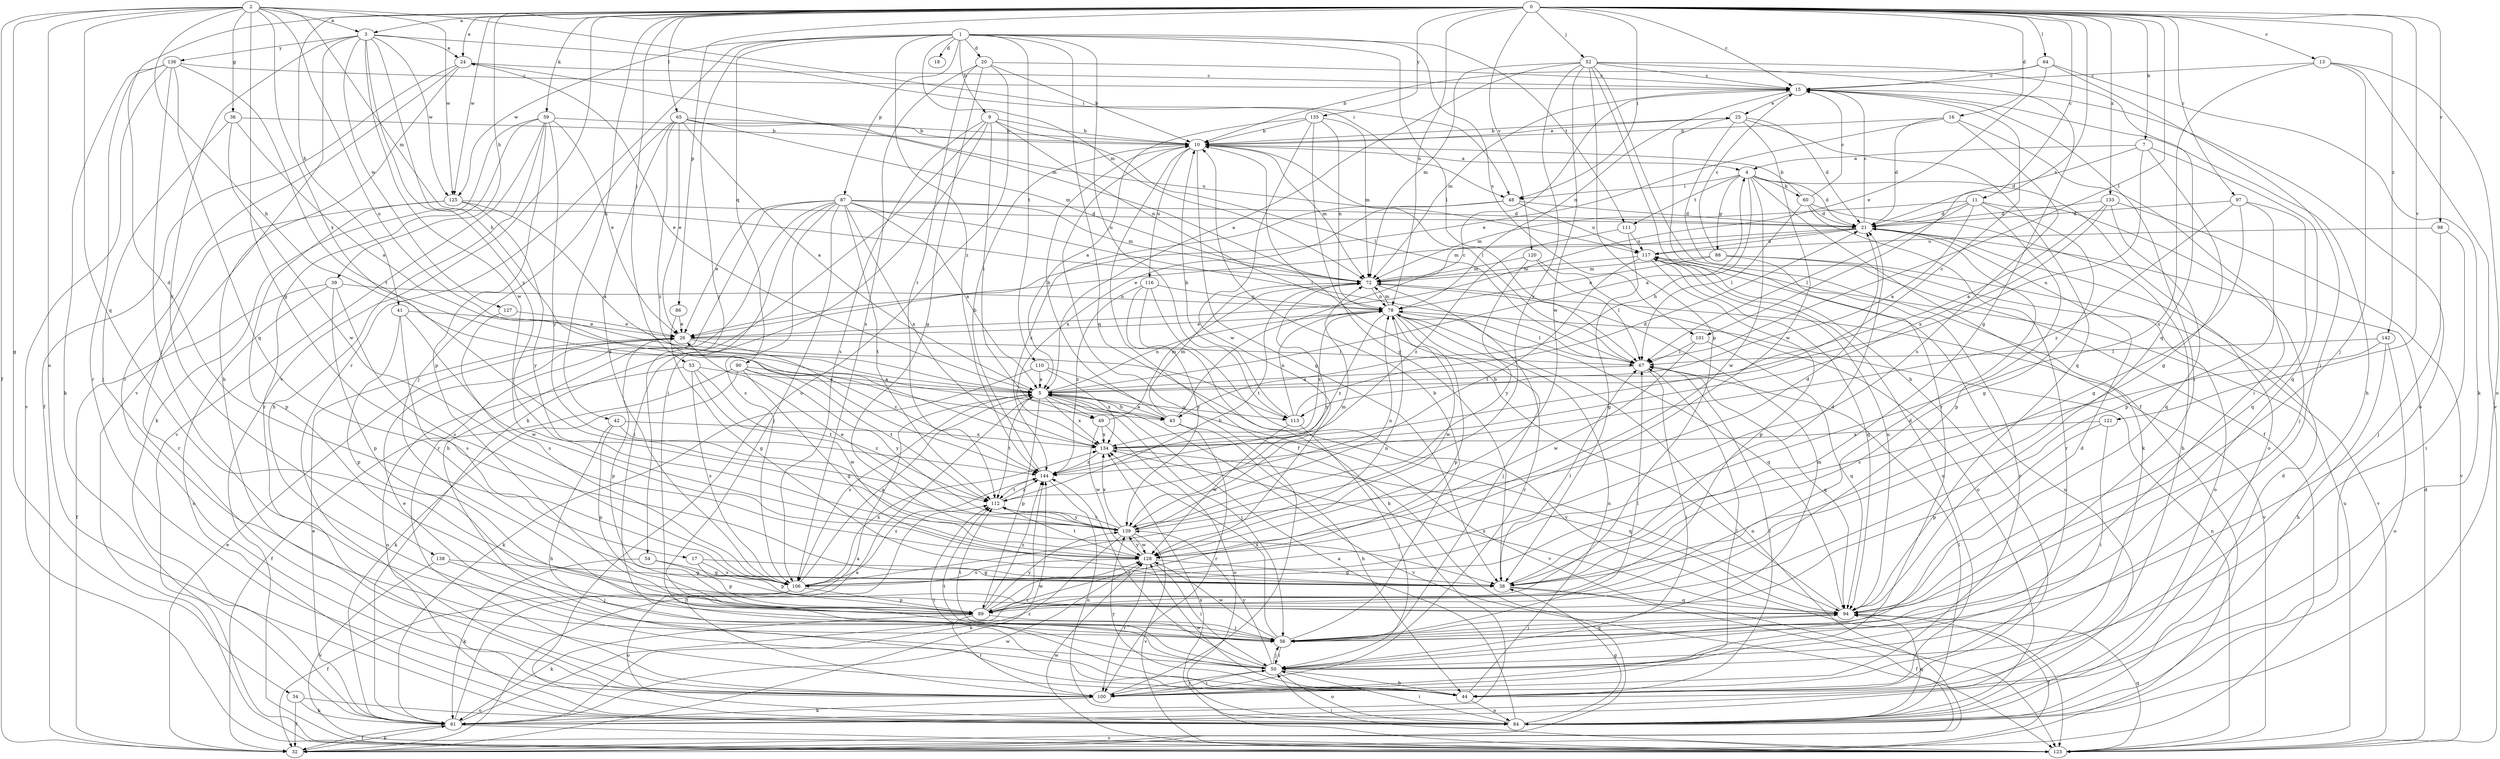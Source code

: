 strict digraph  {
0;
1;
2;
3;
4;
5;
7;
9;
10;
11;
13;
15;
16;
17;
18;
20;
21;
24;
25;
26;
32;
34;
36;
38;
39;
41;
42;
43;
44;
48;
49;
50;
52;
53;
54;
56;
59;
60;
61;
64;
65;
67;
72;
78;
84;
86;
87;
88;
89;
90;
94;
97;
98;
100;
101;
106;
110;
111;
112;
113;
116;
117;
120;
121;
123;
125;
127;
128;
133;
134;
135;
136;
138;
139;
142;
144;
0 -> 3  [label=a];
0 -> 7  [label=b];
0 -> 11  [label=c];
0 -> 13  [label=c];
0 -> 15  [label=c];
0 -> 16  [label=d];
0 -> 17  [label=d];
0 -> 24  [label=e];
0 -> 39  [label=h];
0 -> 41  [label=h];
0 -> 42  [label=h];
0 -> 48  [label=i];
0 -> 52  [label=j];
0 -> 53  [label=j];
0 -> 59  [label=k];
0 -> 64  [label=l];
0 -> 65  [label=l];
0 -> 67  [label=l];
0 -> 78  [label=n];
0 -> 86  [label=p];
0 -> 97  [label=r];
0 -> 98  [label=r];
0 -> 101  [label=s];
0 -> 120  [label=v];
0 -> 121  [label=v];
0 -> 123  [label=v];
0 -> 125  [label=w];
0 -> 133  [label=x];
0 -> 135  [label=y];
0 -> 142  [label=z];
1 -> 9  [label=b];
1 -> 18  [label=d];
1 -> 20  [label=d];
1 -> 54  [label=j];
1 -> 67  [label=l];
1 -> 72  [label=m];
1 -> 87  [label=p];
1 -> 90  [label=q];
1 -> 94  [label=q];
1 -> 100  [label=r];
1 -> 101  [label=s];
1 -> 110  [label=t];
1 -> 111  [label=t];
1 -> 113  [label=u];
1 -> 125  [label=w];
1 -> 144  [label=z];
2 -> 3  [label=a];
2 -> 32  [label=f];
2 -> 34  [label=g];
2 -> 36  [label=g];
2 -> 38  [label=g];
2 -> 43  [label=h];
2 -> 48  [label=i];
2 -> 72  [label=m];
2 -> 84  [label=o];
2 -> 94  [label=q];
2 -> 113  [label=u];
2 -> 125  [label=w];
2 -> 134  [label=x];
3 -> 24  [label=e];
3 -> 43  [label=h];
3 -> 48  [label=i];
3 -> 123  [label=v];
3 -> 125  [label=w];
3 -> 127  [label=w];
3 -> 128  [label=w];
3 -> 136  [label=y];
3 -> 138  [label=y];
3 -> 139  [label=y];
4 -> 21  [label=d];
4 -> 43  [label=h];
4 -> 48  [label=i];
4 -> 60  [label=k];
4 -> 61  [label=k];
4 -> 84  [label=o];
4 -> 88  [label=p];
4 -> 111  [label=t];
4 -> 128  [label=w];
5 -> 4  [label=a];
5 -> 24  [label=e];
5 -> 43  [label=h];
5 -> 49  [label=i];
5 -> 56  [label=j];
5 -> 78  [label=n];
5 -> 89  [label=p];
5 -> 106  [label=s];
5 -> 112  [label=t];
5 -> 113  [label=u];
5 -> 123  [label=v];
5 -> 134  [label=x];
7 -> 4  [label=a];
7 -> 21  [label=d];
7 -> 38  [label=g];
7 -> 94  [label=q];
7 -> 113  [label=u];
9 -> 10  [label=b];
9 -> 49  [label=i];
9 -> 50  [label=i];
9 -> 61  [label=k];
9 -> 67  [label=l];
9 -> 78  [label=n];
9 -> 106  [label=s];
10 -> 4  [label=a];
10 -> 25  [label=e];
10 -> 32  [label=f];
10 -> 38  [label=g];
10 -> 67  [label=l];
10 -> 72  [label=m];
10 -> 116  [label=u];
11 -> 5  [label=a];
11 -> 21  [label=d];
11 -> 38  [label=g];
11 -> 56  [label=j];
11 -> 67  [label=l];
11 -> 72  [label=m];
11 -> 89  [label=p];
13 -> 15  [label=c];
13 -> 56  [label=j];
13 -> 84  [label=o];
13 -> 106  [label=s];
13 -> 123  [label=v];
15 -> 25  [label=e];
15 -> 44  [label=h];
15 -> 50  [label=i];
15 -> 72  [label=m];
15 -> 78  [label=n];
15 -> 84  [label=o];
16 -> 10  [label=b];
16 -> 21  [label=d];
16 -> 26  [label=e];
16 -> 50  [label=i];
16 -> 106  [label=s];
17 -> 38  [label=g];
17 -> 89  [label=p];
17 -> 106  [label=s];
20 -> 10  [label=b];
20 -> 15  [label=c];
20 -> 38  [label=g];
20 -> 84  [label=o];
20 -> 106  [label=s];
20 -> 112  [label=t];
21 -> 15  [label=c];
21 -> 26  [label=e];
21 -> 72  [label=m];
21 -> 117  [label=u];
24 -> 15  [label=c];
24 -> 32  [label=f];
24 -> 44  [label=h];
24 -> 72  [label=m];
24 -> 100  [label=r];
25 -> 10  [label=b];
25 -> 21  [label=d];
25 -> 32  [label=f];
25 -> 94  [label=q];
25 -> 100  [label=r];
25 -> 128  [label=w];
26 -> 67  [label=l];
26 -> 89  [label=p];
26 -> 144  [label=z];
32 -> 5  [label=a];
32 -> 26  [label=e];
32 -> 61  [label=k];
32 -> 78  [label=n];
32 -> 144  [label=z];
34 -> 32  [label=f];
34 -> 61  [label=k];
34 -> 84  [label=o];
36 -> 5  [label=a];
36 -> 10  [label=b];
36 -> 56  [label=j];
36 -> 128  [label=w];
38 -> 21  [label=d];
38 -> 32  [label=f];
38 -> 67  [label=l];
38 -> 94  [label=q];
39 -> 32  [label=f];
39 -> 78  [label=n];
39 -> 84  [label=o];
39 -> 89  [label=p];
39 -> 106  [label=s];
41 -> 26  [label=e];
41 -> 89  [label=p];
41 -> 106  [label=s];
41 -> 128  [label=w];
42 -> 44  [label=h];
42 -> 89  [label=p];
42 -> 134  [label=x];
42 -> 144  [label=z];
43 -> 5  [label=a];
43 -> 10  [label=b];
43 -> 15  [label=c];
43 -> 44  [label=h];
43 -> 72  [label=m];
43 -> 100  [label=r];
44 -> 67  [label=l];
44 -> 78  [label=n];
44 -> 84  [label=o];
44 -> 112  [label=t];
44 -> 117  [label=u];
44 -> 128  [label=w];
44 -> 139  [label=y];
48 -> 21  [label=d];
48 -> 117  [label=u];
48 -> 134  [label=x];
48 -> 144  [label=z];
49 -> 72  [label=m];
49 -> 84  [label=o];
49 -> 128  [label=w];
49 -> 134  [label=x];
50 -> 21  [label=d];
50 -> 26  [label=e];
50 -> 44  [label=h];
50 -> 56  [label=j];
50 -> 84  [label=o];
50 -> 100  [label=r];
50 -> 112  [label=t];
50 -> 139  [label=y];
50 -> 144  [label=z];
52 -> 5  [label=a];
52 -> 15  [label=c];
52 -> 32  [label=f];
52 -> 38  [label=g];
52 -> 44  [label=h];
52 -> 72  [label=m];
52 -> 89  [label=p];
52 -> 94  [label=q];
52 -> 128  [label=w];
52 -> 139  [label=y];
53 -> 5  [label=a];
53 -> 84  [label=o];
53 -> 106  [label=s];
53 -> 112  [label=t];
53 -> 128  [label=w];
54 -> 38  [label=g];
54 -> 61  [label=k];
54 -> 89  [label=p];
56 -> 10  [label=b];
56 -> 50  [label=i];
56 -> 67  [label=l];
56 -> 72  [label=m];
56 -> 94  [label=q];
56 -> 112  [label=t];
56 -> 128  [label=w];
56 -> 134  [label=x];
59 -> 10  [label=b];
59 -> 26  [label=e];
59 -> 44  [label=h];
59 -> 61  [label=k];
59 -> 89  [label=p];
59 -> 100  [label=r];
59 -> 123  [label=v];
59 -> 139  [label=y];
60 -> 10  [label=b];
60 -> 15  [label=c];
60 -> 21  [label=d];
60 -> 44  [label=h];
60 -> 67  [label=l];
60 -> 100  [label=r];
61 -> 5  [label=a];
61 -> 26  [label=e];
61 -> 32  [label=f];
61 -> 123  [label=v];
61 -> 128  [label=w];
61 -> 144  [label=z];
64 -> 10  [label=b];
64 -> 15  [label=c];
64 -> 26  [label=e];
64 -> 50  [label=i];
64 -> 61  [label=k];
65 -> 5  [label=a];
65 -> 10  [label=b];
65 -> 26  [label=e];
65 -> 56  [label=j];
65 -> 72  [label=m];
65 -> 106  [label=s];
65 -> 117  [label=u];
65 -> 144  [label=z];
67 -> 5  [label=a];
67 -> 50  [label=i];
67 -> 94  [label=q];
72 -> 78  [label=n];
72 -> 100  [label=r];
72 -> 112  [label=t];
72 -> 123  [label=v];
72 -> 139  [label=y];
78 -> 26  [label=e];
78 -> 56  [label=j];
78 -> 67  [label=l];
78 -> 72  [label=m];
78 -> 89  [label=p];
78 -> 94  [label=q];
78 -> 128  [label=w];
78 -> 134  [label=x];
78 -> 144  [label=z];
84 -> 5  [label=a];
84 -> 21  [label=d];
84 -> 38  [label=g];
84 -> 50  [label=i];
84 -> 67  [label=l];
84 -> 94  [label=q];
84 -> 117  [label=u];
86 -> 26  [label=e];
86 -> 38  [label=g];
87 -> 5  [label=a];
87 -> 21  [label=d];
87 -> 26  [label=e];
87 -> 44  [label=h];
87 -> 50  [label=i];
87 -> 56  [label=j];
87 -> 67  [label=l];
87 -> 72  [label=m];
87 -> 100  [label=r];
87 -> 106  [label=s];
87 -> 112  [label=t];
87 -> 134  [label=x];
88 -> 15  [label=c];
88 -> 72  [label=m];
88 -> 78  [label=n];
88 -> 84  [label=o];
88 -> 100  [label=r];
88 -> 123  [label=v];
89 -> 21  [label=d];
89 -> 56  [label=j];
89 -> 61  [label=k];
89 -> 100  [label=r];
89 -> 128  [label=w];
89 -> 139  [label=y];
89 -> 144  [label=z];
90 -> 5  [label=a];
90 -> 32  [label=f];
90 -> 38  [label=g];
90 -> 61  [label=k];
90 -> 112  [label=t];
90 -> 139  [label=y];
94 -> 10  [label=b];
94 -> 32  [label=f];
94 -> 56  [label=j];
94 -> 117  [label=u];
94 -> 134  [label=x];
97 -> 21  [label=d];
97 -> 38  [label=g];
97 -> 89  [label=p];
97 -> 94  [label=q];
97 -> 144  [label=z];
98 -> 50  [label=i];
98 -> 56  [label=j];
98 -> 117  [label=u];
100 -> 10  [label=b];
100 -> 50  [label=i];
100 -> 61  [label=k];
100 -> 67  [label=l];
100 -> 112  [label=t];
101 -> 67  [label=l];
101 -> 94  [label=q];
101 -> 128  [label=w];
106 -> 5  [label=a];
106 -> 32  [label=f];
106 -> 78  [label=n];
106 -> 84  [label=o];
106 -> 89  [label=p];
106 -> 134  [label=x];
106 -> 144  [label=z];
110 -> 5  [label=a];
110 -> 61  [label=k];
110 -> 123  [label=v];
110 -> 134  [label=x];
111 -> 38  [label=g];
111 -> 117  [label=u];
111 -> 144  [label=z];
112 -> 139  [label=y];
112 -> 144  [label=z];
113 -> 10  [label=b];
113 -> 21  [label=d];
113 -> 50  [label=i];
113 -> 78  [label=n];
113 -> 128  [label=w];
116 -> 61  [label=k];
116 -> 78  [label=n];
116 -> 123  [label=v];
116 -> 139  [label=y];
116 -> 144  [label=z];
117 -> 72  [label=m];
117 -> 89  [label=p];
117 -> 94  [label=q];
117 -> 112  [label=t];
120 -> 67  [label=l];
120 -> 72  [label=m];
120 -> 84  [label=o];
120 -> 139  [label=y];
121 -> 50  [label=i];
121 -> 89  [label=p];
121 -> 134  [label=x];
123 -> 21  [label=d];
123 -> 50  [label=i];
123 -> 78  [label=n];
123 -> 94  [label=q];
123 -> 117  [label=u];
123 -> 128  [label=w];
123 -> 134  [label=x];
125 -> 5  [label=a];
125 -> 21  [label=d];
125 -> 89  [label=p];
125 -> 100  [label=r];
125 -> 139  [label=y];
127 -> 26  [label=e];
127 -> 106  [label=s];
128 -> 38  [label=g];
128 -> 50  [label=i];
128 -> 100  [label=r];
128 -> 106  [label=s];
128 -> 112  [label=t];
128 -> 139  [label=y];
133 -> 5  [label=a];
133 -> 21  [label=d];
133 -> 94  [label=q];
133 -> 123  [label=v];
133 -> 134  [label=x];
134 -> 15  [label=c];
134 -> 94  [label=q];
134 -> 144  [label=z];
135 -> 5  [label=a];
135 -> 10  [label=b];
135 -> 38  [label=g];
135 -> 72  [label=m];
135 -> 78  [label=n];
135 -> 128  [label=w];
136 -> 15  [label=c];
136 -> 56  [label=j];
136 -> 61  [label=k];
136 -> 94  [label=q];
136 -> 100  [label=r];
136 -> 112  [label=t];
136 -> 123  [label=v];
138 -> 38  [label=g];
138 -> 56  [label=j];
138 -> 123  [label=v];
139 -> 21  [label=d];
139 -> 26  [label=e];
139 -> 61  [label=k];
139 -> 72  [label=m];
139 -> 78  [label=n];
139 -> 112  [label=t];
139 -> 123  [label=v];
139 -> 128  [label=w];
139 -> 134  [label=x];
142 -> 44  [label=h];
142 -> 67  [label=l];
142 -> 84  [label=o];
142 -> 106  [label=s];
144 -> 10  [label=b];
144 -> 84  [label=o];
144 -> 112  [label=t];
}
